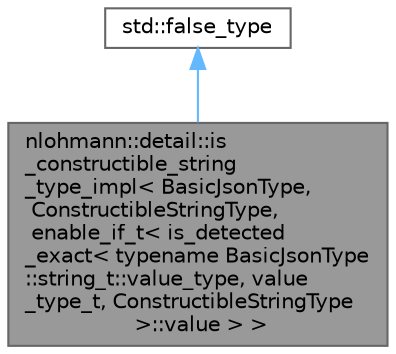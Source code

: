 digraph "nlohmann::detail::is_constructible_string_type_impl&lt; BasicJsonType, ConstructibleStringType, enable_if_t&lt; is_detected_exact&lt; typename BasicJsonType::string_t::value_type, value_type_t, ConstructibleStringType &gt;::value &gt; &gt;"
{
 // LATEX_PDF_SIZE
  bgcolor="transparent";
  edge [fontname=Helvetica,fontsize=10,labelfontname=Helvetica,labelfontsize=10];
  node [fontname=Helvetica,fontsize=10,shape=box,height=0.2,width=0.4];
  Node1 [id="Node000001",label="nlohmann::detail::is\l_constructible_string\l_type_impl\< BasicJsonType,\l ConstructibleStringType,\l enable_if_t\< is_detected\l_exact\< typename BasicJsonType\l::string_t::value_type, value\l_type_t, ConstructibleStringType\l \>::value \> \>",height=0.2,width=0.4,color="gray40", fillcolor="grey60", style="filled", fontcolor="black",tooltip=" "];
  Node2 -> Node1 [id="edge1_Node000001_Node000002",dir="back",color="steelblue1",style="solid",tooltip=" "];
  Node2 [id="Node000002",label="std::false_type",height=0.2,width=0.4,color="gray40", fillcolor="white", style="filled",tooltip=" "];
}
